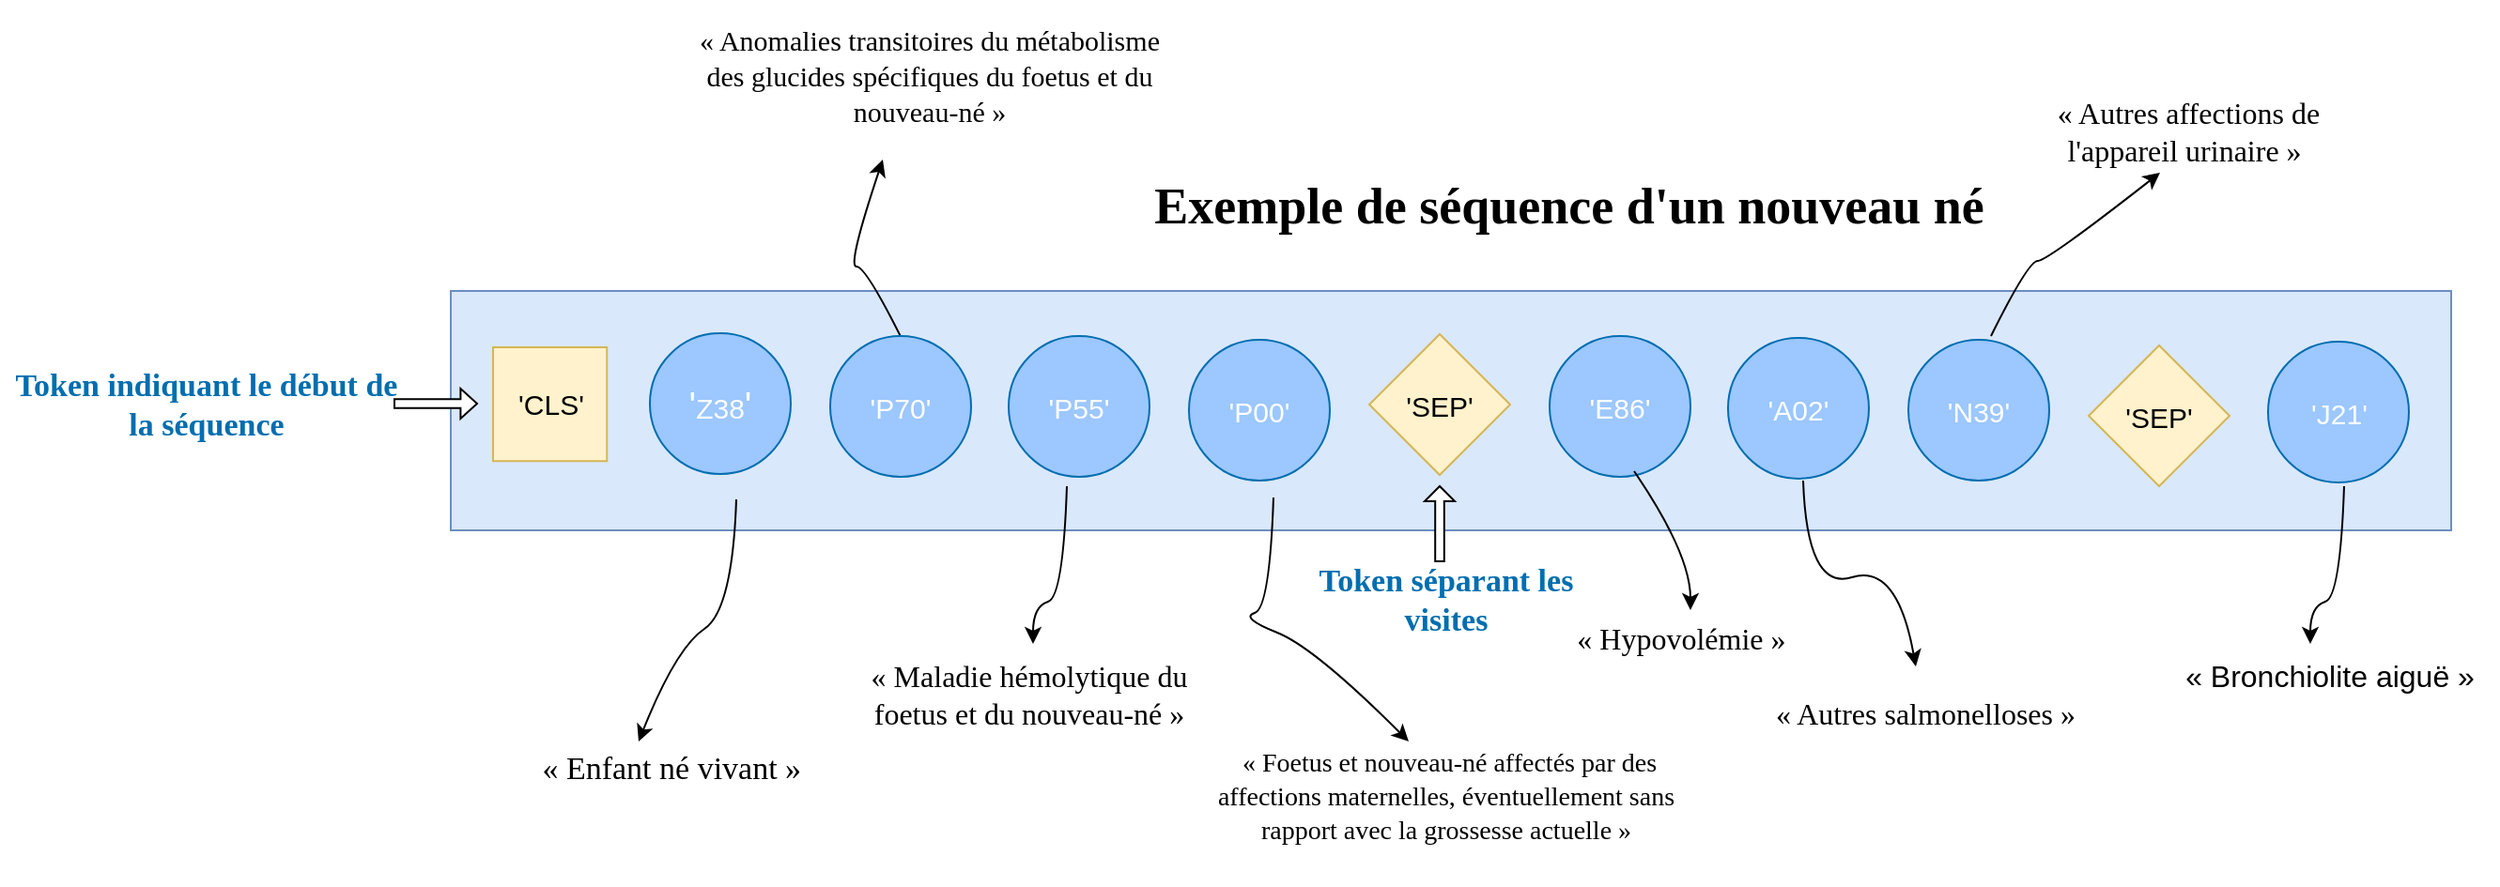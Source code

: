 <mxfile version="21.6.9" type="github">
  <diagram name="Page-1" id="4F-CxtZxwAVtAaBu6MW3">
    <mxGraphModel dx="-179" dy="414" grid="1" gridSize="10" guides="1" tooltips="1" connect="1" arrows="1" fold="1" page="1" pageScale="1" pageWidth="827" pageHeight="1169" math="0" shadow="0">
      <root>
        <mxCell id="0" />
        <mxCell id="1" parent="0" />
        <mxCell id="r7YeVfHPNkTqQem7HZXz-14" value="" style="rounded=0;whiteSpace=wrap;html=1;fillColor=#dae8fc;flipH=1;strokeColor=#6c8ebf;flipV=0;movable=1;resizable=1;rotatable=1;deletable=1;editable=1;locked=0;connectable=1;" vertex="1" parent="1">
          <mxGeometry x="1640" y="820" width="1065" height="127.5" as="geometry" />
        </mxCell>
        <mxCell id="r7YeVfHPNkTqQem7HZXz-27" value="&lt;div style=&quot;font-size: 27px;&quot;&gt;&lt;font style=&quot;font-size: 27px;&quot; face=&quot;Times New Roman&quot;&gt;&lt;b&gt;Exemple de séquence d&#39;un nouveau né&lt;/b&gt;&lt;/font&gt;&lt;/div&gt;" style="text;html=1;align=center;verticalAlign=middle;resizable=0;points=[];autosize=1;strokeColor=none;fillColor=none;fontSize=26;fontFamily=Garamond;" vertex="1" parent="1">
          <mxGeometry x="2000" y="750" width="470" height="50" as="geometry" />
        </mxCell>
        <mxCell id="r7YeVfHPNkTqQem7HZXz-29" value="" style="curved=1;endArrow=classic;html=1;rounded=0;" edge="1" parent="1">
          <mxGeometry width="50" height="50" relative="1" as="geometry">
            <mxPoint x="1792" y="931" as="sourcePoint" />
            <mxPoint x="1740" y="1060" as="targetPoint" />
            <Array as="points">
              <mxPoint x="1790" y="990" />
              <mxPoint x="1760" y="1010" />
            </Array>
          </mxGeometry>
        </mxCell>
        <mxCell id="r7YeVfHPNkTqQem7HZXz-30" value="&lt;font face=&quot;Georgia&quot; style=&quot;font-size: 17px;&quot;&gt;&amp;nbsp;« Enfant né vivant »&lt;br&gt;&lt;/font&gt;" style="text;html=1;align=center;verticalAlign=middle;resizable=0;points=[];autosize=1;strokeColor=none;fillColor=none;" vertex="1" parent="1">
          <mxGeometry x="1665" y="1060" width="180" height="30" as="geometry" />
        </mxCell>
        <mxCell id="r7YeVfHPNkTqQem7HZXz-33" value="&lt;h1 style=&quot;font-size: 16px;&quot;&gt;&lt;font face=&quot;Georgia&quot; style=&quot;font-size: 15px;&quot;&gt;&lt;span style=&quot;font-weight: normal;&quot;&gt;« Anomalies transitoires du métabolisme des glucides spécifiques du foetus et du nouveau-né »&lt;br&gt;&lt;/span&gt;&lt;/font&gt;&lt;/h1&gt;" style="text;html=1;strokeColor=none;fillColor=none;align=center;verticalAlign=middle;whiteSpace=wrap;rounded=0;fontSize=15;" vertex="1" parent="1">
          <mxGeometry x="1760" y="690" width="270" height="30" as="geometry" />
        </mxCell>
        <mxCell id="r7YeVfHPNkTqQem7HZXz-35" value="&lt;h1 style=&quot;font-size: 16px;&quot;&gt;&lt;font face=&quot;Georgia&quot; style=&quot;font-size: 16px;&quot;&gt;&lt;span style=&quot;&quot;&gt;&lt;span style=&quot;font-weight: normal;&quot;&gt;« Maladie hémolytique du foetus et du nouveau-né »&lt;/span&gt;&lt;/span&gt;&lt;font style=&quot;font-size: 15px;&quot;&gt;&lt;br&gt;&lt;/font&gt;&lt;/font&gt;&lt;/h1&gt;" style="text;html=1;strokeColor=none;fillColor=none;align=center;verticalAlign=middle;whiteSpace=wrap;rounded=0;fontSize=15;" vertex="1" parent="1">
          <mxGeometry x="1845" y="1020" width="206" height="30" as="geometry" />
        </mxCell>
        <mxCell id="r7YeVfHPNkTqQem7HZXz-36" value="" style="curved=1;endArrow=classic;html=1;rounded=0;" edge="1" parent="1">
          <mxGeometry width="50" height="50" relative="1" as="geometry">
            <mxPoint x="1880.87" y="847" as="sourcePoint" />
            <mxPoint x="1870" y="750" as="targetPoint" />
            <Array as="points">
              <mxPoint x="1861" y="807" />
              <mxPoint x="1851" y="807" />
            </Array>
          </mxGeometry>
        </mxCell>
        <mxCell id="r7YeVfHPNkTqQem7HZXz-37" value="" style="curved=1;endArrow=classic;html=1;rounded=0;" edge="1" parent="1">
          <mxGeometry width="50" height="50" relative="1" as="geometry">
            <mxPoint x="1968" y="924" as="sourcePoint" />
            <mxPoint x="1950" y="1008" as="targetPoint" />
            <Array as="points">
              <mxPoint x="1966" y="983" />
              <mxPoint x="1950" y="988" />
            </Array>
          </mxGeometry>
        </mxCell>
        <mxCell id="r7YeVfHPNkTqQem7HZXz-42" value="" style="curved=1;endArrow=classic;html=1;rounded=0;" edge="1" parent="1">
          <mxGeometry width="50" height="50" relative="1" as="geometry">
            <mxPoint x="2078" y="930" as="sourcePoint" />
            <mxPoint x="2150" y="1060" as="targetPoint" />
            <Array as="points">
              <mxPoint x="2076" y="989" />
              <mxPoint x="2060" y="994" />
              <mxPoint x="2100" y="1010" />
            </Array>
          </mxGeometry>
        </mxCell>
        <mxCell id="r7YeVfHPNkTqQem7HZXz-44" value="&lt;h1 style=&quot;font-size: 14px;&quot;&gt;&lt;font style=&quot;font-size: 14px;&quot; face=&quot;Georgia&quot;&gt;&amp;nbsp;&lt;font style=&quot;font-size: 14px;&quot;&gt;&lt;span style=&quot;font-weight: normal;&quot;&gt;« Foetus et nouveau-né affectés par des affections maternelles, éventuellement sans rapport avec la grossesse actuelle »&lt;br&gt;&lt;/span&gt;&lt;/font&gt;&lt;/font&gt;&lt;/h1&gt;&lt;h1 style=&quot;&quot;&gt;&lt;font face=&quot;Georgia&quot; style=&quot;font-size: 15px;&quot;&gt;&lt;font style=&quot;font-size: 15px;&quot;&gt;&lt;/font&gt;&lt;/font&gt;&lt;/h1&gt;" style="text;html=1;strokeColor=none;fillColor=none;align=center;verticalAlign=middle;whiteSpace=wrap;rounded=0;fontSize=15;" vertex="1" parent="1">
          <mxGeometry x="2040" y="1080" width="260" height="30" as="geometry" />
        </mxCell>
        <mxCell id="r7YeVfHPNkTqQem7HZXz-48" value="&lt;font size=&quot;1&quot; color=&quot;#006eaf&quot; face=&quot;Georgia&quot;&gt;&lt;b&gt;&lt;font style=&quot;font-size: 17px;&quot;&gt;Token indiquant le début de la séquence&lt;/font&gt;&lt;/b&gt;&lt;/font&gt;" style="text;html=1;strokeColor=none;fillColor=none;align=center;verticalAlign=middle;whiteSpace=wrap;rounded=0;" vertex="1" parent="1">
          <mxGeometry x="1400" y="865.5" width="220" height="30" as="geometry" />
        </mxCell>
        <mxCell id="r7YeVfHPNkTqQem7HZXz-54" value="" style="shape=singleArrow;whiteSpace=wrap;html=1;" vertex="1" parent="1">
          <mxGeometry x="1610" y="872" width="44" height="16" as="geometry" />
        </mxCell>
        <mxCell id="r7YeVfHPNkTqQem7HZXz-15" value="&lt;font style=&quot;font-size: 15px;&quot; color=&quot;#ffffff&quot;&gt;&#39;P55&#39;&lt;/font&gt;" style="ellipse;whiteSpace=wrap;html=1;fillColor=#9CC7FF;flipH=1;strokeColor=#006EAF;movable=1;resizable=1;rotatable=1;deletable=1;editable=1;locked=0;connectable=1;" vertex="1" parent="1">
          <mxGeometry x="1937" y="844" width="75" height="75" as="geometry" />
        </mxCell>
        <mxCell id="r7YeVfHPNkTqQem7HZXz-16" value="&lt;font style=&quot;font-size: 20px;&quot;&gt;&#39;&lt;/font&gt;&lt;font style=&quot;font-size: 15px;&quot;&gt;Z38&lt;/font&gt;&lt;font style=&quot;font-size: 20px;&quot;&gt;&#39;&lt;/font&gt;" style="ellipse;whiteSpace=wrap;html=1;fillColor=#9CC7FF;flipH=1;strokeColor=#006EAF;fontColor=#ffffff;movable=1;resizable=1;rotatable=1;deletable=1;editable=1;locked=0;connectable=1;" vertex="1" parent="1">
          <mxGeometry x="1746" y="842.5" width="75" height="75" as="geometry" />
        </mxCell>
        <mxCell id="r7YeVfHPNkTqQem7HZXz-17" value="&lt;font style=&quot;font-size: 15px;&quot; color=&quot;#ffffff&quot;&gt;&#39;P70&#39;&lt;/font&gt;" style="ellipse;whiteSpace=wrap;html=1;fillColor=#9CC7FF;flipH=1;strokeColor=#006EAF;movable=1;resizable=1;rotatable=1;deletable=1;editable=1;locked=0;connectable=1;" vertex="1" parent="1">
          <mxGeometry x="1842" y="844" width="75" height="75" as="geometry" />
        </mxCell>
        <mxCell id="r7YeVfHPNkTqQem7HZXz-18" value="&lt;font style=&quot;font-size: 15px;&quot; color=&quot;#ffffff&quot;&gt;&#39;P00&#39;&lt;/font&gt;" style="ellipse;whiteSpace=wrap;html=1;fillColor=#9CC7FF;flipH=1;strokeColor=#006EAF;movable=1;resizable=1;rotatable=1;deletable=1;editable=1;locked=0;connectable=1;" vertex="1" parent="1">
          <mxGeometry x="2033" y="846" width="75" height="75" as="geometry" />
        </mxCell>
        <mxCell id="r7YeVfHPNkTqQem7HZXz-19" value="&lt;font style=&quot;font-size: 15px;&quot;&gt;&#39;SEP&#39;&lt;/font&gt;" style="rhombus;whiteSpace=wrap;html=1;flipH=1;direction=north;fillColor=#fff2cc;strokeColor=#d6b656;movable=1;resizable=1;rotatable=1;deletable=1;editable=1;locked=0;connectable=1;" vertex="1" parent="1">
          <mxGeometry x="2129" y="843" width="75" height="75" as="geometry" />
        </mxCell>
        <mxCell id="r7YeVfHPNkTqQem7HZXz-20" value="&lt;font style=&quot;font-size: 15px;&quot; color=&quot;#ffffff&quot;&gt;&#39;E86&#39;&lt;/font&gt;" style="ellipse;whiteSpace=wrap;html=1;fillColor=#9CC7FF;flipH=1;strokeColor=#006EAF;movable=1;resizable=1;rotatable=1;deletable=1;editable=1;locked=0;connectable=1;" vertex="1" parent="1">
          <mxGeometry x="2225" y="844" width="75" height="75" as="geometry" />
        </mxCell>
        <mxCell id="r7YeVfHPNkTqQem7HZXz-21" value="&lt;font style=&quot;font-size: 15px;&quot; color=&quot;#ffffff&quot;&gt;&#39;A02&#39;&lt;/font&gt;" style="ellipse;whiteSpace=wrap;html=1;fillColor=#9CC7FF;flipH=1;strokeColor=#006EAF;movable=1;resizable=1;rotatable=1;deletable=1;editable=1;locked=0;connectable=1;" vertex="1" parent="1">
          <mxGeometry x="2320" y="845" width="75" height="75" as="geometry" />
        </mxCell>
        <mxCell id="r7YeVfHPNkTqQem7HZXz-22" value="&lt;font style=&quot;font-size: 15px;&quot; color=&quot;#ffffff&quot;&gt;&#39;N39&#39;&lt;/font&gt;" style="ellipse;whiteSpace=wrap;html=1;fillColor=#9CC7FF;flipH=1;strokeColor=#006EAF;movable=1;resizable=1;rotatable=1;deletable=1;editable=1;locked=0;connectable=1;" vertex="1" parent="1">
          <mxGeometry x="2416" y="846" width="75" height="75" as="geometry" />
        </mxCell>
        <mxCell id="r7YeVfHPNkTqQem7HZXz-23" value="&lt;font style=&quot;font-size: 15px;&quot;&gt;&#39;SEP&#39;&lt;/font&gt;" style="rhombus;whiteSpace=wrap;html=1;flipH=1;fillColor=#fff2cc;strokeColor=#d6b656;movable=1;resizable=1;rotatable=1;deletable=1;editable=1;locked=0;connectable=1;" vertex="1" parent="1">
          <mxGeometry x="2512" y="849" width="75" height="75" as="geometry" />
        </mxCell>
        <mxCell id="r7YeVfHPNkTqQem7HZXz-24" value="&lt;font style=&quot;font-size: 15px;&quot; color=&quot;#ffffff&quot;&gt;&#39;J21&#39;&lt;/font&gt;" style="ellipse;whiteSpace=wrap;html=1;fillColor=#9CC7FF;flipH=1;strokeColor=#006EAF;movable=1;resizable=1;rotatable=1;deletable=1;editable=1;locked=0;connectable=1;" vertex="1" parent="1">
          <mxGeometry x="2607.5" y="847" width="75" height="75" as="geometry" />
        </mxCell>
        <mxCell id="r7YeVfHPNkTqQem7HZXz-25" value="&lt;font style=&quot;font-size: 15px;&quot;&gt;&#39;CLS&#39;&lt;/font&gt;" style="whiteSpace=wrap;html=1;aspect=fixed;direction=east;flipH=1;flipV=1;strokeColor=#d6b656;fillColor=#fff2cc;movable=1;resizable=1;rotatable=1;deletable=1;editable=1;locked=0;connectable=1;" vertex="1" parent="1">
          <mxGeometry x="1662.5" y="850" width="60.63" height="60.63" as="geometry" />
        </mxCell>
        <mxCell id="r7YeVfHPNkTqQem7HZXz-57" value="&lt;font size=&quot;1&quot; color=&quot;#006eaf&quot; face=&quot;Georgia&quot;&gt;&lt;b&gt;&lt;font style=&quot;font-size: 17px;&quot;&gt;Token séparant les visites&lt;br&gt;&lt;/font&gt;&lt;/b&gt;&lt;/font&gt;" style="text;html=1;strokeColor=none;fillColor=none;align=center;verticalAlign=middle;whiteSpace=wrap;rounded=0;" vertex="1" parent="1">
          <mxGeometry x="2095" y="970" width="150" height="30" as="geometry" />
        </mxCell>
        <mxCell id="r7YeVfHPNkTqQem7HZXz-59" value="" style="shape=singleArrow;whiteSpace=wrap;html=1;direction=north;" vertex="1" parent="1">
          <mxGeometry x="2158.5" y="924" width="16" height="40" as="geometry" />
        </mxCell>
        <mxCell id="r7YeVfHPNkTqQem7HZXz-61" value="" style="curved=1;endArrow=classic;html=1;rounded=0;" edge="1" parent="1">
          <mxGeometry width="50" height="50" relative="1" as="geometry">
            <mxPoint x="2648" y="924" as="sourcePoint" />
            <mxPoint x="2630" y="1008" as="targetPoint" />
            <Array as="points">
              <mxPoint x="2646" y="983" />
              <mxPoint x="2630" y="988" />
            </Array>
          </mxGeometry>
        </mxCell>
        <mxCell id="r7YeVfHPNkTqQem7HZXz-63" value="&lt;font style=&quot;font-size: 16px;&quot;&gt;« Bronchiolite aiguë »&lt;br&gt;&lt;/font&gt;" style="text;html=1;align=center;verticalAlign=middle;resizable=0;points=[];autosize=1;strokeColor=none;fillColor=none;" vertex="1" parent="1">
          <mxGeometry x="2550" y="1010" width="180" height="30" as="geometry" />
        </mxCell>
        <mxCell id="r7YeVfHPNkTqQem7HZXz-64" value="&lt;h1 style=&quot;font-size: 16px;&quot;&gt;&lt;font style=&quot;font-size: 16px;&quot;&gt;&amp;nbsp;&lt;font style=&quot;font-size: 16px;&quot; face=&quot;Georgia&quot;&gt;&lt;font style=&quot;font-size: 16px;&quot;&gt;&lt;span style=&quot;font-weight: normal;&quot;&gt;« Hypovolémie »&lt;/span&gt;&lt;br&gt;&lt;/font&gt;&lt;/font&gt;&lt;/font&gt;&lt;/h1&gt;" style="text;html=1;strokeColor=none;fillColor=none;align=center;verticalAlign=middle;whiteSpace=wrap;rounded=0;fontSize=15;" vertex="1" parent="1">
          <mxGeometry x="2190" y="990" width="206" height="30" as="geometry" />
        </mxCell>
        <mxCell id="r7YeVfHPNkTqQem7HZXz-65" value="" style="curved=1;endArrow=classic;html=1;rounded=0;" edge="1" parent="1">
          <mxGeometry width="50" height="50" relative="1" as="geometry">
            <mxPoint x="2270" y="916" as="sourcePoint" />
            <mxPoint x="2300" y="990" as="targetPoint" />
            <Array as="points">
              <mxPoint x="2300" y="960" />
            </Array>
          </mxGeometry>
        </mxCell>
        <mxCell id="r7YeVfHPNkTqQem7HZXz-67" value="&lt;h1 style=&quot;font-size: 16px;&quot;&gt;&lt;font style=&quot;font-size: 16px;&quot;&gt;&amp;nbsp;&lt;font style=&quot;font-size: 16px;&quot; face=&quot;Georgia&quot;&gt;&lt;font style=&quot;font-size: 16px;&quot;&gt;&lt;span style=&quot;font-weight: normal;&quot;&gt;« Autres salmonelloses »&lt;/span&gt;&lt;br&gt;&lt;/font&gt;&lt;/font&gt;&lt;/font&gt;&lt;/h1&gt;" style="text;html=1;strokeColor=none;fillColor=none;align=center;verticalAlign=middle;whiteSpace=wrap;rounded=0;fontSize=15;" vertex="1" parent="1">
          <mxGeometry x="2320" y="1030" width="206" height="30" as="geometry" />
        </mxCell>
        <mxCell id="r7YeVfHPNkTqQem7HZXz-68" value="" style="curved=1;endArrow=classic;html=1;rounded=0;" edge="1" parent="1">
          <mxGeometry width="50" height="50" relative="1" as="geometry">
            <mxPoint x="2360" y="921" as="sourcePoint" />
            <mxPoint x="2420" y="1020" as="targetPoint" />
            <Array as="points">
              <mxPoint x="2362" y="980" />
              <mxPoint x="2410" y="965" />
            </Array>
          </mxGeometry>
        </mxCell>
        <mxCell id="r7YeVfHPNkTqQem7HZXz-69" value="&lt;h1 style=&quot;font-size: 16px;&quot;&gt;&lt;font style=&quot;font-size: 16px;&quot;&gt;&amp;nbsp;&lt;font style=&quot;font-size: 16px;&quot; face=&quot;Georgia&quot;&gt;&lt;font style=&quot;font-size: 16px;&quot;&gt;&lt;span style=&quot;font-weight: normal;&quot;&gt;« Autres affections de l&#39;appareil urinaire »&lt;/span&gt;&lt;br&gt;&lt;/font&gt;&lt;/font&gt;&lt;/font&gt;&lt;/h1&gt;" style="text;html=1;strokeColor=none;fillColor=none;align=center;verticalAlign=middle;whiteSpace=wrap;rounded=0;fontSize=15;" vertex="1" parent="1">
          <mxGeometry x="2460" y="720" width="206" height="30" as="geometry" />
        </mxCell>
        <mxCell id="r7YeVfHPNkTqQem7HZXz-71" value="" style="curved=1;endArrow=classic;html=1;rounded=0;" edge="1" parent="1">
          <mxGeometry width="50" height="50" relative="1" as="geometry">
            <mxPoint x="2460" y="844" as="sourcePoint" />
            <mxPoint x="2550" y="757" as="targetPoint" />
            <Array as="points">
              <mxPoint x="2479.87" y="804" />
              <mxPoint x="2489.87" y="804" />
            </Array>
          </mxGeometry>
        </mxCell>
      </root>
    </mxGraphModel>
  </diagram>
</mxfile>
